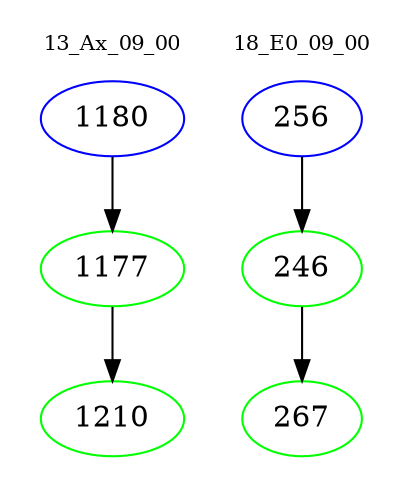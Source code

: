 digraph{
subgraph cluster_0 {
color = white
label = "13_Ax_09_00";
fontsize=10;
T0_1180 [label="1180", color="blue"]
T0_1180 -> T0_1177 [color="black"]
T0_1177 [label="1177", color="green"]
T0_1177 -> T0_1210 [color="black"]
T0_1210 [label="1210", color="green"]
}
subgraph cluster_1 {
color = white
label = "18_E0_09_00";
fontsize=10;
T1_256 [label="256", color="blue"]
T1_256 -> T1_246 [color="black"]
T1_246 [label="246", color="green"]
T1_246 -> T1_267 [color="black"]
T1_267 [label="267", color="green"]
}
}
